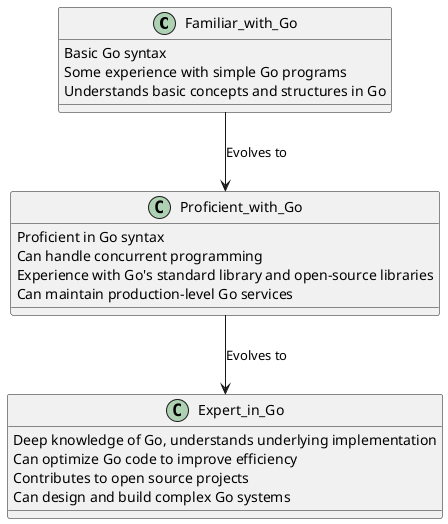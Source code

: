 @startuml

class "Familiar_with_Go" {
    Basic Go syntax
    Some experience with simple Go programs
    Understands basic concepts and structures in Go
}

class "Proficient_with_Go" {
    Proficient in Go syntax
    Can handle concurrent programming
    Experience with Go's standard library and open-source libraries
    Can maintain production-level Go services
}

class "Expert_in_Go" {
    Deep knowledge of Go, understands underlying implementation
    Can optimize Go code to improve efficiency
    Contributes to open source projects
    Can design and build complex Go systems
}

Familiar_with_Go -down-> Proficient_with_Go : Evolves to
Proficient_with_Go -down-> Expert_in_Go : Evolves to

@enduml
